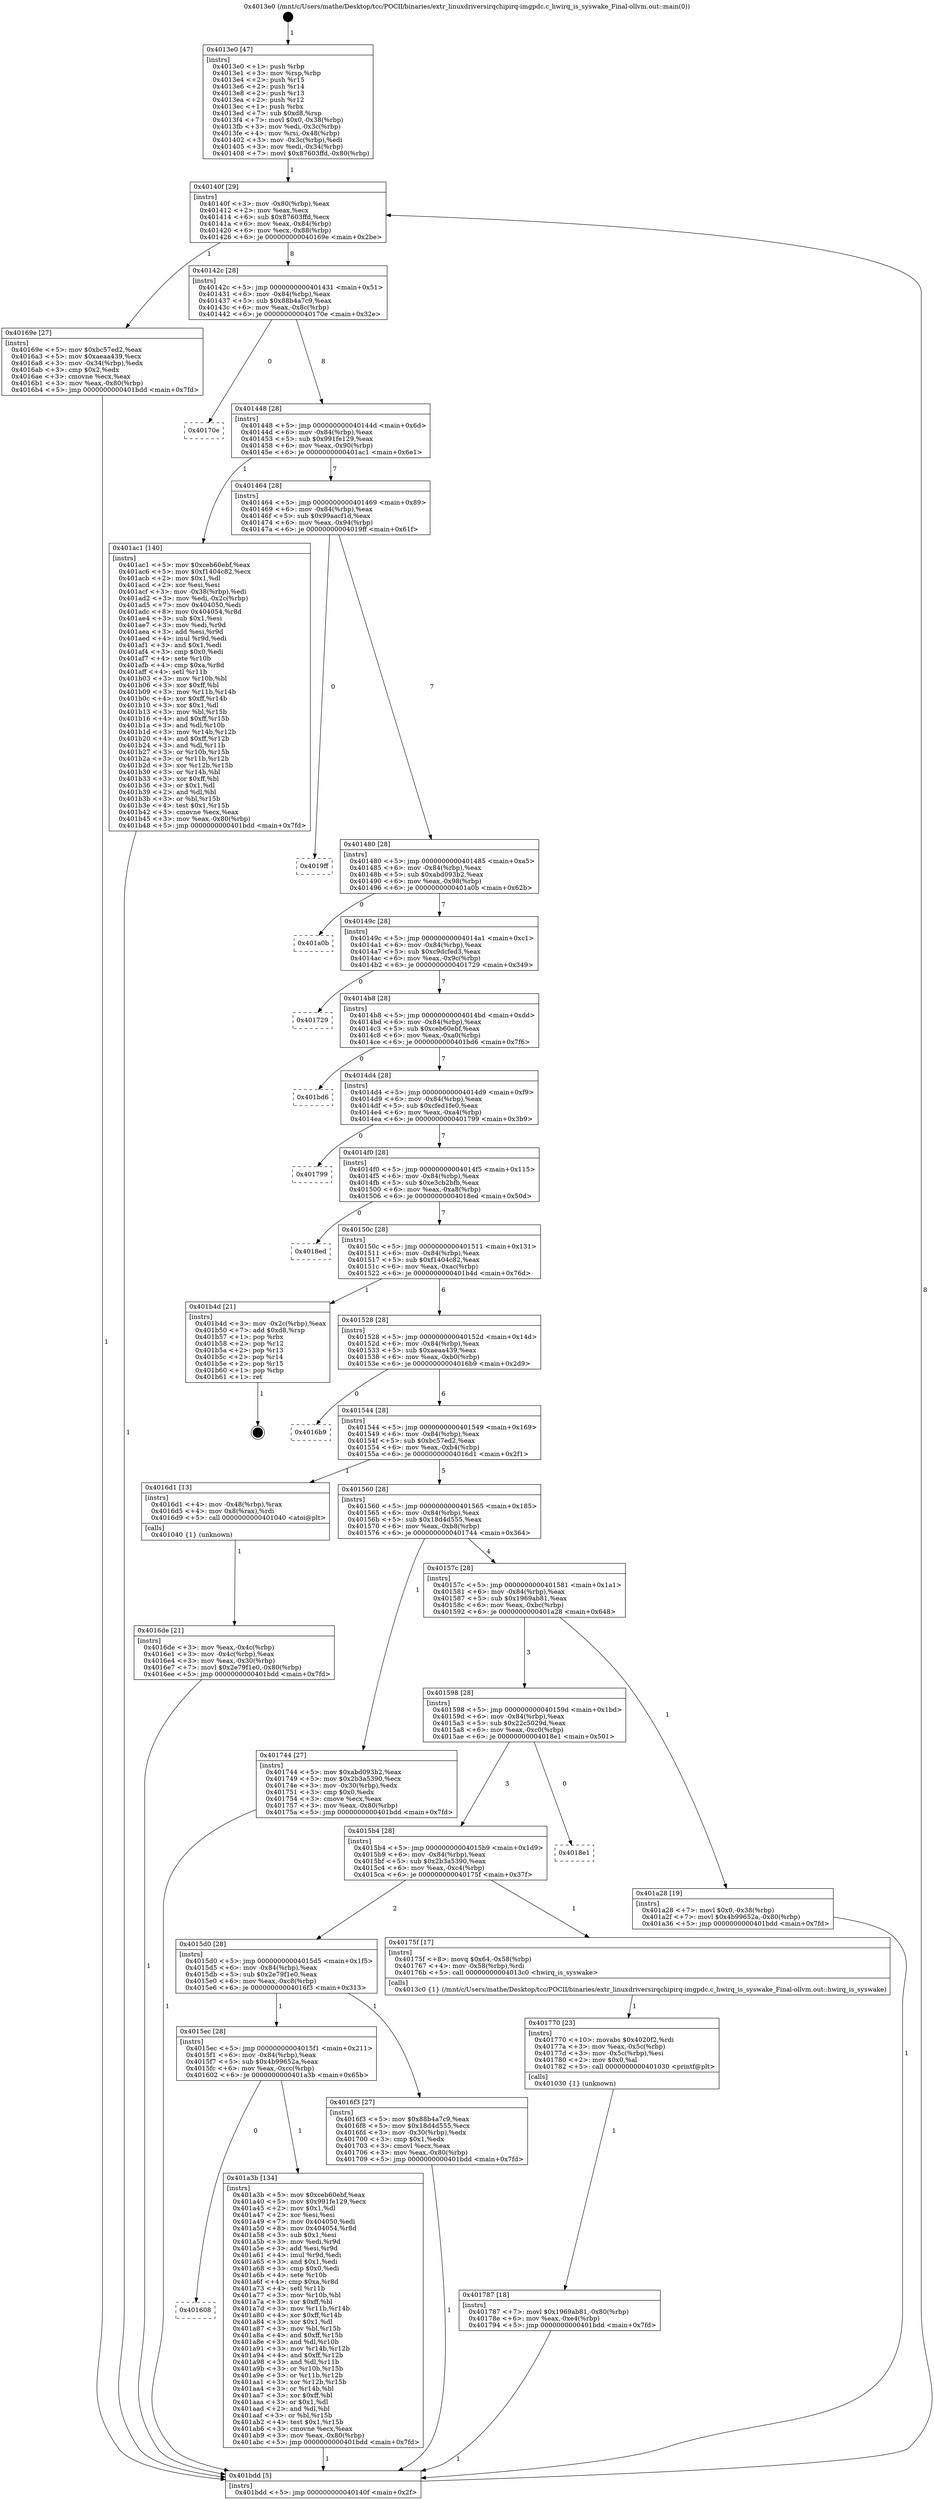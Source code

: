 digraph "0x4013e0" {
  label = "0x4013e0 (/mnt/c/Users/mathe/Desktop/tcc/POCII/binaries/extr_linuxdriversirqchipirq-imgpdc.c_hwirq_is_syswake_Final-ollvm.out::main(0))"
  labelloc = "t"
  node[shape=record]

  Entry [label="",width=0.3,height=0.3,shape=circle,fillcolor=black,style=filled]
  "0x40140f" [label="{
     0x40140f [29]\l
     | [instrs]\l
     &nbsp;&nbsp;0x40140f \<+3\>: mov -0x80(%rbp),%eax\l
     &nbsp;&nbsp;0x401412 \<+2\>: mov %eax,%ecx\l
     &nbsp;&nbsp;0x401414 \<+6\>: sub $0x87603ffd,%ecx\l
     &nbsp;&nbsp;0x40141a \<+6\>: mov %eax,-0x84(%rbp)\l
     &nbsp;&nbsp;0x401420 \<+6\>: mov %ecx,-0x88(%rbp)\l
     &nbsp;&nbsp;0x401426 \<+6\>: je 000000000040169e \<main+0x2be\>\l
  }"]
  "0x40169e" [label="{
     0x40169e [27]\l
     | [instrs]\l
     &nbsp;&nbsp;0x40169e \<+5\>: mov $0xbc57ed2,%eax\l
     &nbsp;&nbsp;0x4016a3 \<+5\>: mov $0xaeaa439,%ecx\l
     &nbsp;&nbsp;0x4016a8 \<+3\>: mov -0x34(%rbp),%edx\l
     &nbsp;&nbsp;0x4016ab \<+3\>: cmp $0x2,%edx\l
     &nbsp;&nbsp;0x4016ae \<+3\>: cmovne %ecx,%eax\l
     &nbsp;&nbsp;0x4016b1 \<+3\>: mov %eax,-0x80(%rbp)\l
     &nbsp;&nbsp;0x4016b4 \<+5\>: jmp 0000000000401bdd \<main+0x7fd\>\l
  }"]
  "0x40142c" [label="{
     0x40142c [28]\l
     | [instrs]\l
     &nbsp;&nbsp;0x40142c \<+5\>: jmp 0000000000401431 \<main+0x51\>\l
     &nbsp;&nbsp;0x401431 \<+6\>: mov -0x84(%rbp),%eax\l
     &nbsp;&nbsp;0x401437 \<+5\>: sub $0x88b4a7c9,%eax\l
     &nbsp;&nbsp;0x40143c \<+6\>: mov %eax,-0x8c(%rbp)\l
     &nbsp;&nbsp;0x401442 \<+6\>: je 000000000040170e \<main+0x32e\>\l
  }"]
  "0x401bdd" [label="{
     0x401bdd [5]\l
     | [instrs]\l
     &nbsp;&nbsp;0x401bdd \<+5\>: jmp 000000000040140f \<main+0x2f\>\l
  }"]
  "0x4013e0" [label="{
     0x4013e0 [47]\l
     | [instrs]\l
     &nbsp;&nbsp;0x4013e0 \<+1\>: push %rbp\l
     &nbsp;&nbsp;0x4013e1 \<+3\>: mov %rsp,%rbp\l
     &nbsp;&nbsp;0x4013e4 \<+2\>: push %r15\l
     &nbsp;&nbsp;0x4013e6 \<+2\>: push %r14\l
     &nbsp;&nbsp;0x4013e8 \<+2\>: push %r13\l
     &nbsp;&nbsp;0x4013ea \<+2\>: push %r12\l
     &nbsp;&nbsp;0x4013ec \<+1\>: push %rbx\l
     &nbsp;&nbsp;0x4013ed \<+7\>: sub $0xd8,%rsp\l
     &nbsp;&nbsp;0x4013f4 \<+7\>: movl $0x0,-0x38(%rbp)\l
     &nbsp;&nbsp;0x4013fb \<+3\>: mov %edi,-0x3c(%rbp)\l
     &nbsp;&nbsp;0x4013fe \<+4\>: mov %rsi,-0x48(%rbp)\l
     &nbsp;&nbsp;0x401402 \<+3\>: mov -0x3c(%rbp),%edi\l
     &nbsp;&nbsp;0x401405 \<+3\>: mov %edi,-0x34(%rbp)\l
     &nbsp;&nbsp;0x401408 \<+7\>: movl $0x87603ffd,-0x80(%rbp)\l
  }"]
  Exit [label="",width=0.3,height=0.3,shape=circle,fillcolor=black,style=filled,peripheries=2]
  "0x40170e" [label="{
     0x40170e\l
  }", style=dashed]
  "0x401448" [label="{
     0x401448 [28]\l
     | [instrs]\l
     &nbsp;&nbsp;0x401448 \<+5\>: jmp 000000000040144d \<main+0x6d\>\l
     &nbsp;&nbsp;0x40144d \<+6\>: mov -0x84(%rbp),%eax\l
     &nbsp;&nbsp;0x401453 \<+5\>: sub $0x991fe129,%eax\l
     &nbsp;&nbsp;0x401458 \<+6\>: mov %eax,-0x90(%rbp)\l
     &nbsp;&nbsp;0x40145e \<+6\>: je 0000000000401ac1 \<main+0x6e1\>\l
  }"]
  "0x401608" [label="{
     0x401608\l
  }", style=dashed]
  "0x401ac1" [label="{
     0x401ac1 [140]\l
     | [instrs]\l
     &nbsp;&nbsp;0x401ac1 \<+5\>: mov $0xceb60ebf,%eax\l
     &nbsp;&nbsp;0x401ac6 \<+5\>: mov $0xf1404c82,%ecx\l
     &nbsp;&nbsp;0x401acb \<+2\>: mov $0x1,%dl\l
     &nbsp;&nbsp;0x401acd \<+2\>: xor %esi,%esi\l
     &nbsp;&nbsp;0x401acf \<+3\>: mov -0x38(%rbp),%edi\l
     &nbsp;&nbsp;0x401ad2 \<+3\>: mov %edi,-0x2c(%rbp)\l
     &nbsp;&nbsp;0x401ad5 \<+7\>: mov 0x404050,%edi\l
     &nbsp;&nbsp;0x401adc \<+8\>: mov 0x404054,%r8d\l
     &nbsp;&nbsp;0x401ae4 \<+3\>: sub $0x1,%esi\l
     &nbsp;&nbsp;0x401ae7 \<+3\>: mov %edi,%r9d\l
     &nbsp;&nbsp;0x401aea \<+3\>: add %esi,%r9d\l
     &nbsp;&nbsp;0x401aed \<+4\>: imul %r9d,%edi\l
     &nbsp;&nbsp;0x401af1 \<+3\>: and $0x1,%edi\l
     &nbsp;&nbsp;0x401af4 \<+3\>: cmp $0x0,%edi\l
     &nbsp;&nbsp;0x401af7 \<+4\>: sete %r10b\l
     &nbsp;&nbsp;0x401afb \<+4\>: cmp $0xa,%r8d\l
     &nbsp;&nbsp;0x401aff \<+4\>: setl %r11b\l
     &nbsp;&nbsp;0x401b03 \<+3\>: mov %r10b,%bl\l
     &nbsp;&nbsp;0x401b06 \<+3\>: xor $0xff,%bl\l
     &nbsp;&nbsp;0x401b09 \<+3\>: mov %r11b,%r14b\l
     &nbsp;&nbsp;0x401b0c \<+4\>: xor $0xff,%r14b\l
     &nbsp;&nbsp;0x401b10 \<+3\>: xor $0x1,%dl\l
     &nbsp;&nbsp;0x401b13 \<+3\>: mov %bl,%r15b\l
     &nbsp;&nbsp;0x401b16 \<+4\>: and $0xff,%r15b\l
     &nbsp;&nbsp;0x401b1a \<+3\>: and %dl,%r10b\l
     &nbsp;&nbsp;0x401b1d \<+3\>: mov %r14b,%r12b\l
     &nbsp;&nbsp;0x401b20 \<+4\>: and $0xff,%r12b\l
     &nbsp;&nbsp;0x401b24 \<+3\>: and %dl,%r11b\l
     &nbsp;&nbsp;0x401b27 \<+3\>: or %r10b,%r15b\l
     &nbsp;&nbsp;0x401b2a \<+3\>: or %r11b,%r12b\l
     &nbsp;&nbsp;0x401b2d \<+3\>: xor %r12b,%r15b\l
     &nbsp;&nbsp;0x401b30 \<+3\>: or %r14b,%bl\l
     &nbsp;&nbsp;0x401b33 \<+3\>: xor $0xff,%bl\l
     &nbsp;&nbsp;0x401b36 \<+3\>: or $0x1,%dl\l
     &nbsp;&nbsp;0x401b39 \<+2\>: and %dl,%bl\l
     &nbsp;&nbsp;0x401b3b \<+3\>: or %bl,%r15b\l
     &nbsp;&nbsp;0x401b3e \<+4\>: test $0x1,%r15b\l
     &nbsp;&nbsp;0x401b42 \<+3\>: cmovne %ecx,%eax\l
     &nbsp;&nbsp;0x401b45 \<+3\>: mov %eax,-0x80(%rbp)\l
     &nbsp;&nbsp;0x401b48 \<+5\>: jmp 0000000000401bdd \<main+0x7fd\>\l
  }"]
  "0x401464" [label="{
     0x401464 [28]\l
     | [instrs]\l
     &nbsp;&nbsp;0x401464 \<+5\>: jmp 0000000000401469 \<main+0x89\>\l
     &nbsp;&nbsp;0x401469 \<+6\>: mov -0x84(%rbp),%eax\l
     &nbsp;&nbsp;0x40146f \<+5\>: sub $0x99aacf1d,%eax\l
     &nbsp;&nbsp;0x401474 \<+6\>: mov %eax,-0x94(%rbp)\l
     &nbsp;&nbsp;0x40147a \<+6\>: je 00000000004019ff \<main+0x61f\>\l
  }"]
  "0x401a3b" [label="{
     0x401a3b [134]\l
     | [instrs]\l
     &nbsp;&nbsp;0x401a3b \<+5\>: mov $0xceb60ebf,%eax\l
     &nbsp;&nbsp;0x401a40 \<+5\>: mov $0x991fe129,%ecx\l
     &nbsp;&nbsp;0x401a45 \<+2\>: mov $0x1,%dl\l
     &nbsp;&nbsp;0x401a47 \<+2\>: xor %esi,%esi\l
     &nbsp;&nbsp;0x401a49 \<+7\>: mov 0x404050,%edi\l
     &nbsp;&nbsp;0x401a50 \<+8\>: mov 0x404054,%r8d\l
     &nbsp;&nbsp;0x401a58 \<+3\>: sub $0x1,%esi\l
     &nbsp;&nbsp;0x401a5b \<+3\>: mov %edi,%r9d\l
     &nbsp;&nbsp;0x401a5e \<+3\>: add %esi,%r9d\l
     &nbsp;&nbsp;0x401a61 \<+4\>: imul %r9d,%edi\l
     &nbsp;&nbsp;0x401a65 \<+3\>: and $0x1,%edi\l
     &nbsp;&nbsp;0x401a68 \<+3\>: cmp $0x0,%edi\l
     &nbsp;&nbsp;0x401a6b \<+4\>: sete %r10b\l
     &nbsp;&nbsp;0x401a6f \<+4\>: cmp $0xa,%r8d\l
     &nbsp;&nbsp;0x401a73 \<+4\>: setl %r11b\l
     &nbsp;&nbsp;0x401a77 \<+3\>: mov %r10b,%bl\l
     &nbsp;&nbsp;0x401a7a \<+3\>: xor $0xff,%bl\l
     &nbsp;&nbsp;0x401a7d \<+3\>: mov %r11b,%r14b\l
     &nbsp;&nbsp;0x401a80 \<+4\>: xor $0xff,%r14b\l
     &nbsp;&nbsp;0x401a84 \<+3\>: xor $0x1,%dl\l
     &nbsp;&nbsp;0x401a87 \<+3\>: mov %bl,%r15b\l
     &nbsp;&nbsp;0x401a8a \<+4\>: and $0xff,%r15b\l
     &nbsp;&nbsp;0x401a8e \<+3\>: and %dl,%r10b\l
     &nbsp;&nbsp;0x401a91 \<+3\>: mov %r14b,%r12b\l
     &nbsp;&nbsp;0x401a94 \<+4\>: and $0xff,%r12b\l
     &nbsp;&nbsp;0x401a98 \<+3\>: and %dl,%r11b\l
     &nbsp;&nbsp;0x401a9b \<+3\>: or %r10b,%r15b\l
     &nbsp;&nbsp;0x401a9e \<+3\>: or %r11b,%r12b\l
     &nbsp;&nbsp;0x401aa1 \<+3\>: xor %r12b,%r15b\l
     &nbsp;&nbsp;0x401aa4 \<+3\>: or %r14b,%bl\l
     &nbsp;&nbsp;0x401aa7 \<+3\>: xor $0xff,%bl\l
     &nbsp;&nbsp;0x401aaa \<+3\>: or $0x1,%dl\l
     &nbsp;&nbsp;0x401aad \<+2\>: and %dl,%bl\l
     &nbsp;&nbsp;0x401aaf \<+3\>: or %bl,%r15b\l
     &nbsp;&nbsp;0x401ab2 \<+4\>: test $0x1,%r15b\l
     &nbsp;&nbsp;0x401ab6 \<+3\>: cmovne %ecx,%eax\l
     &nbsp;&nbsp;0x401ab9 \<+3\>: mov %eax,-0x80(%rbp)\l
     &nbsp;&nbsp;0x401abc \<+5\>: jmp 0000000000401bdd \<main+0x7fd\>\l
  }"]
  "0x4019ff" [label="{
     0x4019ff\l
  }", style=dashed]
  "0x401480" [label="{
     0x401480 [28]\l
     | [instrs]\l
     &nbsp;&nbsp;0x401480 \<+5\>: jmp 0000000000401485 \<main+0xa5\>\l
     &nbsp;&nbsp;0x401485 \<+6\>: mov -0x84(%rbp),%eax\l
     &nbsp;&nbsp;0x40148b \<+5\>: sub $0xabd093b2,%eax\l
     &nbsp;&nbsp;0x401490 \<+6\>: mov %eax,-0x98(%rbp)\l
     &nbsp;&nbsp;0x401496 \<+6\>: je 0000000000401a0b \<main+0x62b\>\l
  }"]
  "0x401787" [label="{
     0x401787 [18]\l
     | [instrs]\l
     &nbsp;&nbsp;0x401787 \<+7\>: movl $0x1969ab81,-0x80(%rbp)\l
     &nbsp;&nbsp;0x40178e \<+6\>: mov %eax,-0xe4(%rbp)\l
     &nbsp;&nbsp;0x401794 \<+5\>: jmp 0000000000401bdd \<main+0x7fd\>\l
  }"]
  "0x401a0b" [label="{
     0x401a0b\l
  }", style=dashed]
  "0x40149c" [label="{
     0x40149c [28]\l
     | [instrs]\l
     &nbsp;&nbsp;0x40149c \<+5\>: jmp 00000000004014a1 \<main+0xc1\>\l
     &nbsp;&nbsp;0x4014a1 \<+6\>: mov -0x84(%rbp),%eax\l
     &nbsp;&nbsp;0x4014a7 \<+5\>: sub $0xc9dcfed3,%eax\l
     &nbsp;&nbsp;0x4014ac \<+6\>: mov %eax,-0x9c(%rbp)\l
     &nbsp;&nbsp;0x4014b2 \<+6\>: je 0000000000401729 \<main+0x349\>\l
  }"]
  "0x401770" [label="{
     0x401770 [23]\l
     | [instrs]\l
     &nbsp;&nbsp;0x401770 \<+10\>: movabs $0x4020f2,%rdi\l
     &nbsp;&nbsp;0x40177a \<+3\>: mov %eax,-0x5c(%rbp)\l
     &nbsp;&nbsp;0x40177d \<+3\>: mov -0x5c(%rbp),%esi\l
     &nbsp;&nbsp;0x401780 \<+2\>: mov $0x0,%al\l
     &nbsp;&nbsp;0x401782 \<+5\>: call 0000000000401030 \<printf@plt\>\l
     | [calls]\l
     &nbsp;&nbsp;0x401030 \{1\} (unknown)\l
  }"]
  "0x401729" [label="{
     0x401729\l
  }", style=dashed]
  "0x4014b8" [label="{
     0x4014b8 [28]\l
     | [instrs]\l
     &nbsp;&nbsp;0x4014b8 \<+5\>: jmp 00000000004014bd \<main+0xdd\>\l
     &nbsp;&nbsp;0x4014bd \<+6\>: mov -0x84(%rbp),%eax\l
     &nbsp;&nbsp;0x4014c3 \<+5\>: sub $0xceb60ebf,%eax\l
     &nbsp;&nbsp;0x4014c8 \<+6\>: mov %eax,-0xa0(%rbp)\l
     &nbsp;&nbsp;0x4014ce \<+6\>: je 0000000000401bd6 \<main+0x7f6\>\l
  }"]
  "0x4015ec" [label="{
     0x4015ec [28]\l
     | [instrs]\l
     &nbsp;&nbsp;0x4015ec \<+5\>: jmp 00000000004015f1 \<main+0x211\>\l
     &nbsp;&nbsp;0x4015f1 \<+6\>: mov -0x84(%rbp),%eax\l
     &nbsp;&nbsp;0x4015f7 \<+5\>: sub $0x4b99652a,%eax\l
     &nbsp;&nbsp;0x4015fc \<+6\>: mov %eax,-0xcc(%rbp)\l
     &nbsp;&nbsp;0x401602 \<+6\>: je 0000000000401a3b \<main+0x65b\>\l
  }"]
  "0x401bd6" [label="{
     0x401bd6\l
  }", style=dashed]
  "0x4014d4" [label="{
     0x4014d4 [28]\l
     | [instrs]\l
     &nbsp;&nbsp;0x4014d4 \<+5\>: jmp 00000000004014d9 \<main+0xf9\>\l
     &nbsp;&nbsp;0x4014d9 \<+6\>: mov -0x84(%rbp),%eax\l
     &nbsp;&nbsp;0x4014df \<+5\>: sub $0xcfed1fe0,%eax\l
     &nbsp;&nbsp;0x4014e4 \<+6\>: mov %eax,-0xa4(%rbp)\l
     &nbsp;&nbsp;0x4014ea \<+6\>: je 0000000000401799 \<main+0x3b9\>\l
  }"]
  "0x4016f3" [label="{
     0x4016f3 [27]\l
     | [instrs]\l
     &nbsp;&nbsp;0x4016f3 \<+5\>: mov $0x88b4a7c9,%eax\l
     &nbsp;&nbsp;0x4016f8 \<+5\>: mov $0x18d4d555,%ecx\l
     &nbsp;&nbsp;0x4016fd \<+3\>: mov -0x30(%rbp),%edx\l
     &nbsp;&nbsp;0x401700 \<+3\>: cmp $0x1,%edx\l
     &nbsp;&nbsp;0x401703 \<+3\>: cmovl %ecx,%eax\l
     &nbsp;&nbsp;0x401706 \<+3\>: mov %eax,-0x80(%rbp)\l
     &nbsp;&nbsp;0x401709 \<+5\>: jmp 0000000000401bdd \<main+0x7fd\>\l
  }"]
  "0x401799" [label="{
     0x401799\l
  }", style=dashed]
  "0x4014f0" [label="{
     0x4014f0 [28]\l
     | [instrs]\l
     &nbsp;&nbsp;0x4014f0 \<+5\>: jmp 00000000004014f5 \<main+0x115\>\l
     &nbsp;&nbsp;0x4014f5 \<+6\>: mov -0x84(%rbp),%eax\l
     &nbsp;&nbsp;0x4014fb \<+5\>: sub $0xe3cb2bfb,%eax\l
     &nbsp;&nbsp;0x401500 \<+6\>: mov %eax,-0xa8(%rbp)\l
     &nbsp;&nbsp;0x401506 \<+6\>: je 00000000004018ed \<main+0x50d\>\l
  }"]
  "0x4015d0" [label="{
     0x4015d0 [28]\l
     | [instrs]\l
     &nbsp;&nbsp;0x4015d0 \<+5\>: jmp 00000000004015d5 \<main+0x1f5\>\l
     &nbsp;&nbsp;0x4015d5 \<+6\>: mov -0x84(%rbp),%eax\l
     &nbsp;&nbsp;0x4015db \<+5\>: sub $0x2e79f1e0,%eax\l
     &nbsp;&nbsp;0x4015e0 \<+6\>: mov %eax,-0xc8(%rbp)\l
     &nbsp;&nbsp;0x4015e6 \<+6\>: je 00000000004016f3 \<main+0x313\>\l
  }"]
  "0x4018ed" [label="{
     0x4018ed\l
  }", style=dashed]
  "0x40150c" [label="{
     0x40150c [28]\l
     | [instrs]\l
     &nbsp;&nbsp;0x40150c \<+5\>: jmp 0000000000401511 \<main+0x131\>\l
     &nbsp;&nbsp;0x401511 \<+6\>: mov -0x84(%rbp),%eax\l
     &nbsp;&nbsp;0x401517 \<+5\>: sub $0xf1404c82,%eax\l
     &nbsp;&nbsp;0x40151c \<+6\>: mov %eax,-0xac(%rbp)\l
     &nbsp;&nbsp;0x401522 \<+6\>: je 0000000000401b4d \<main+0x76d\>\l
  }"]
  "0x40175f" [label="{
     0x40175f [17]\l
     | [instrs]\l
     &nbsp;&nbsp;0x40175f \<+8\>: movq $0x64,-0x58(%rbp)\l
     &nbsp;&nbsp;0x401767 \<+4\>: mov -0x58(%rbp),%rdi\l
     &nbsp;&nbsp;0x40176b \<+5\>: call 00000000004013c0 \<hwirq_is_syswake\>\l
     | [calls]\l
     &nbsp;&nbsp;0x4013c0 \{1\} (/mnt/c/Users/mathe/Desktop/tcc/POCII/binaries/extr_linuxdriversirqchipirq-imgpdc.c_hwirq_is_syswake_Final-ollvm.out::hwirq_is_syswake)\l
  }"]
  "0x401b4d" [label="{
     0x401b4d [21]\l
     | [instrs]\l
     &nbsp;&nbsp;0x401b4d \<+3\>: mov -0x2c(%rbp),%eax\l
     &nbsp;&nbsp;0x401b50 \<+7\>: add $0xd8,%rsp\l
     &nbsp;&nbsp;0x401b57 \<+1\>: pop %rbx\l
     &nbsp;&nbsp;0x401b58 \<+2\>: pop %r12\l
     &nbsp;&nbsp;0x401b5a \<+2\>: pop %r13\l
     &nbsp;&nbsp;0x401b5c \<+2\>: pop %r14\l
     &nbsp;&nbsp;0x401b5e \<+2\>: pop %r15\l
     &nbsp;&nbsp;0x401b60 \<+1\>: pop %rbp\l
     &nbsp;&nbsp;0x401b61 \<+1\>: ret\l
  }"]
  "0x401528" [label="{
     0x401528 [28]\l
     | [instrs]\l
     &nbsp;&nbsp;0x401528 \<+5\>: jmp 000000000040152d \<main+0x14d\>\l
     &nbsp;&nbsp;0x40152d \<+6\>: mov -0x84(%rbp),%eax\l
     &nbsp;&nbsp;0x401533 \<+5\>: sub $0xaeaa439,%eax\l
     &nbsp;&nbsp;0x401538 \<+6\>: mov %eax,-0xb0(%rbp)\l
     &nbsp;&nbsp;0x40153e \<+6\>: je 00000000004016b9 \<main+0x2d9\>\l
  }"]
  "0x4015b4" [label="{
     0x4015b4 [28]\l
     | [instrs]\l
     &nbsp;&nbsp;0x4015b4 \<+5\>: jmp 00000000004015b9 \<main+0x1d9\>\l
     &nbsp;&nbsp;0x4015b9 \<+6\>: mov -0x84(%rbp),%eax\l
     &nbsp;&nbsp;0x4015bf \<+5\>: sub $0x2b3a5390,%eax\l
     &nbsp;&nbsp;0x4015c4 \<+6\>: mov %eax,-0xc4(%rbp)\l
     &nbsp;&nbsp;0x4015ca \<+6\>: je 000000000040175f \<main+0x37f\>\l
  }"]
  "0x4016b9" [label="{
     0x4016b9\l
  }", style=dashed]
  "0x401544" [label="{
     0x401544 [28]\l
     | [instrs]\l
     &nbsp;&nbsp;0x401544 \<+5\>: jmp 0000000000401549 \<main+0x169\>\l
     &nbsp;&nbsp;0x401549 \<+6\>: mov -0x84(%rbp),%eax\l
     &nbsp;&nbsp;0x40154f \<+5\>: sub $0xbc57ed2,%eax\l
     &nbsp;&nbsp;0x401554 \<+6\>: mov %eax,-0xb4(%rbp)\l
     &nbsp;&nbsp;0x40155a \<+6\>: je 00000000004016d1 \<main+0x2f1\>\l
  }"]
  "0x4018e1" [label="{
     0x4018e1\l
  }", style=dashed]
  "0x4016d1" [label="{
     0x4016d1 [13]\l
     | [instrs]\l
     &nbsp;&nbsp;0x4016d1 \<+4\>: mov -0x48(%rbp),%rax\l
     &nbsp;&nbsp;0x4016d5 \<+4\>: mov 0x8(%rax),%rdi\l
     &nbsp;&nbsp;0x4016d9 \<+5\>: call 0000000000401040 \<atoi@plt\>\l
     | [calls]\l
     &nbsp;&nbsp;0x401040 \{1\} (unknown)\l
  }"]
  "0x401560" [label="{
     0x401560 [28]\l
     | [instrs]\l
     &nbsp;&nbsp;0x401560 \<+5\>: jmp 0000000000401565 \<main+0x185\>\l
     &nbsp;&nbsp;0x401565 \<+6\>: mov -0x84(%rbp),%eax\l
     &nbsp;&nbsp;0x40156b \<+5\>: sub $0x18d4d555,%eax\l
     &nbsp;&nbsp;0x401570 \<+6\>: mov %eax,-0xb8(%rbp)\l
     &nbsp;&nbsp;0x401576 \<+6\>: je 0000000000401744 \<main+0x364\>\l
  }"]
  "0x4016de" [label="{
     0x4016de [21]\l
     | [instrs]\l
     &nbsp;&nbsp;0x4016de \<+3\>: mov %eax,-0x4c(%rbp)\l
     &nbsp;&nbsp;0x4016e1 \<+3\>: mov -0x4c(%rbp),%eax\l
     &nbsp;&nbsp;0x4016e4 \<+3\>: mov %eax,-0x30(%rbp)\l
     &nbsp;&nbsp;0x4016e7 \<+7\>: movl $0x2e79f1e0,-0x80(%rbp)\l
     &nbsp;&nbsp;0x4016ee \<+5\>: jmp 0000000000401bdd \<main+0x7fd\>\l
  }"]
  "0x401598" [label="{
     0x401598 [28]\l
     | [instrs]\l
     &nbsp;&nbsp;0x401598 \<+5\>: jmp 000000000040159d \<main+0x1bd\>\l
     &nbsp;&nbsp;0x40159d \<+6\>: mov -0x84(%rbp),%eax\l
     &nbsp;&nbsp;0x4015a3 \<+5\>: sub $0x22c5029d,%eax\l
     &nbsp;&nbsp;0x4015a8 \<+6\>: mov %eax,-0xc0(%rbp)\l
     &nbsp;&nbsp;0x4015ae \<+6\>: je 00000000004018e1 \<main+0x501\>\l
  }"]
  "0x401744" [label="{
     0x401744 [27]\l
     | [instrs]\l
     &nbsp;&nbsp;0x401744 \<+5\>: mov $0xabd093b2,%eax\l
     &nbsp;&nbsp;0x401749 \<+5\>: mov $0x2b3a5390,%ecx\l
     &nbsp;&nbsp;0x40174e \<+3\>: mov -0x30(%rbp),%edx\l
     &nbsp;&nbsp;0x401751 \<+3\>: cmp $0x0,%edx\l
     &nbsp;&nbsp;0x401754 \<+3\>: cmove %ecx,%eax\l
     &nbsp;&nbsp;0x401757 \<+3\>: mov %eax,-0x80(%rbp)\l
     &nbsp;&nbsp;0x40175a \<+5\>: jmp 0000000000401bdd \<main+0x7fd\>\l
  }"]
  "0x40157c" [label="{
     0x40157c [28]\l
     | [instrs]\l
     &nbsp;&nbsp;0x40157c \<+5\>: jmp 0000000000401581 \<main+0x1a1\>\l
     &nbsp;&nbsp;0x401581 \<+6\>: mov -0x84(%rbp),%eax\l
     &nbsp;&nbsp;0x401587 \<+5\>: sub $0x1969ab81,%eax\l
     &nbsp;&nbsp;0x40158c \<+6\>: mov %eax,-0xbc(%rbp)\l
     &nbsp;&nbsp;0x401592 \<+6\>: je 0000000000401a28 \<main+0x648\>\l
  }"]
  "0x401a28" [label="{
     0x401a28 [19]\l
     | [instrs]\l
     &nbsp;&nbsp;0x401a28 \<+7\>: movl $0x0,-0x38(%rbp)\l
     &nbsp;&nbsp;0x401a2f \<+7\>: movl $0x4b99652a,-0x80(%rbp)\l
     &nbsp;&nbsp;0x401a36 \<+5\>: jmp 0000000000401bdd \<main+0x7fd\>\l
  }"]
  Entry -> "0x4013e0" [label=" 1"]
  "0x40140f" -> "0x40169e" [label=" 1"]
  "0x40140f" -> "0x40142c" [label=" 8"]
  "0x40169e" -> "0x401bdd" [label=" 1"]
  "0x4013e0" -> "0x40140f" [label=" 1"]
  "0x401bdd" -> "0x40140f" [label=" 8"]
  "0x401b4d" -> Exit [label=" 1"]
  "0x40142c" -> "0x40170e" [label=" 0"]
  "0x40142c" -> "0x401448" [label=" 8"]
  "0x401ac1" -> "0x401bdd" [label=" 1"]
  "0x401448" -> "0x401ac1" [label=" 1"]
  "0x401448" -> "0x401464" [label=" 7"]
  "0x401a3b" -> "0x401bdd" [label=" 1"]
  "0x401464" -> "0x4019ff" [label=" 0"]
  "0x401464" -> "0x401480" [label=" 7"]
  "0x4015ec" -> "0x401608" [label=" 0"]
  "0x401480" -> "0x401a0b" [label=" 0"]
  "0x401480" -> "0x40149c" [label=" 7"]
  "0x4015ec" -> "0x401a3b" [label=" 1"]
  "0x40149c" -> "0x401729" [label=" 0"]
  "0x40149c" -> "0x4014b8" [label=" 7"]
  "0x401a28" -> "0x401bdd" [label=" 1"]
  "0x4014b8" -> "0x401bd6" [label=" 0"]
  "0x4014b8" -> "0x4014d4" [label=" 7"]
  "0x401787" -> "0x401bdd" [label=" 1"]
  "0x4014d4" -> "0x401799" [label=" 0"]
  "0x4014d4" -> "0x4014f0" [label=" 7"]
  "0x401770" -> "0x401787" [label=" 1"]
  "0x4014f0" -> "0x4018ed" [label=" 0"]
  "0x4014f0" -> "0x40150c" [label=" 7"]
  "0x401744" -> "0x401bdd" [label=" 1"]
  "0x40150c" -> "0x401b4d" [label=" 1"]
  "0x40150c" -> "0x401528" [label=" 6"]
  "0x4016f3" -> "0x401bdd" [label=" 1"]
  "0x401528" -> "0x4016b9" [label=" 0"]
  "0x401528" -> "0x401544" [label=" 6"]
  "0x4015d0" -> "0x4016f3" [label=" 1"]
  "0x401544" -> "0x4016d1" [label=" 1"]
  "0x401544" -> "0x401560" [label=" 5"]
  "0x4016d1" -> "0x4016de" [label=" 1"]
  "0x4016de" -> "0x401bdd" [label=" 1"]
  "0x40175f" -> "0x401770" [label=" 1"]
  "0x401560" -> "0x401744" [label=" 1"]
  "0x401560" -> "0x40157c" [label=" 4"]
  "0x4015b4" -> "0x40175f" [label=" 1"]
  "0x40157c" -> "0x401a28" [label=" 1"]
  "0x40157c" -> "0x401598" [label=" 3"]
  "0x4015b4" -> "0x4015d0" [label=" 2"]
  "0x401598" -> "0x4018e1" [label=" 0"]
  "0x401598" -> "0x4015b4" [label=" 3"]
  "0x4015d0" -> "0x4015ec" [label=" 1"]
}

